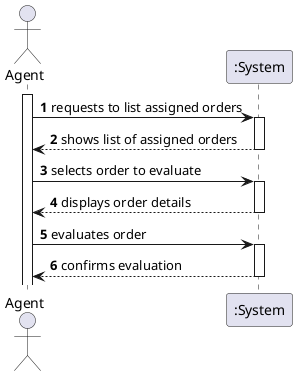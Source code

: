 @startuml
'https://plantuml.com/sequence-diagram

autoactivate on
autonumber

actor "Agent" as agent
participant ":System" as System

activate agent

agent -> System: requests to list assigned orders
System --> agent: shows list of assigned orders

agent -> System: selects order to evaluate
System --> agent: displays order details

agent -> System: evaluates order
System --> agent: confirms evaluation
@enduml
